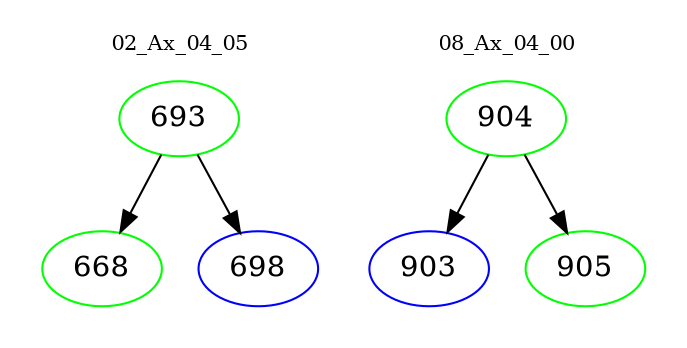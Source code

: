 digraph{
subgraph cluster_0 {
color = white
label = "02_Ax_04_05";
fontsize=10;
T0_693 [label="693", color="green"]
T0_693 -> T0_668 [color="black"]
T0_668 [label="668", color="green"]
T0_693 -> T0_698 [color="black"]
T0_698 [label="698", color="blue"]
}
subgraph cluster_1 {
color = white
label = "08_Ax_04_00";
fontsize=10;
T1_904 [label="904", color="green"]
T1_904 -> T1_903 [color="black"]
T1_903 [label="903", color="blue"]
T1_904 -> T1_905 [color="black"]
T1_905 [label="905", color="green"]
}
}
